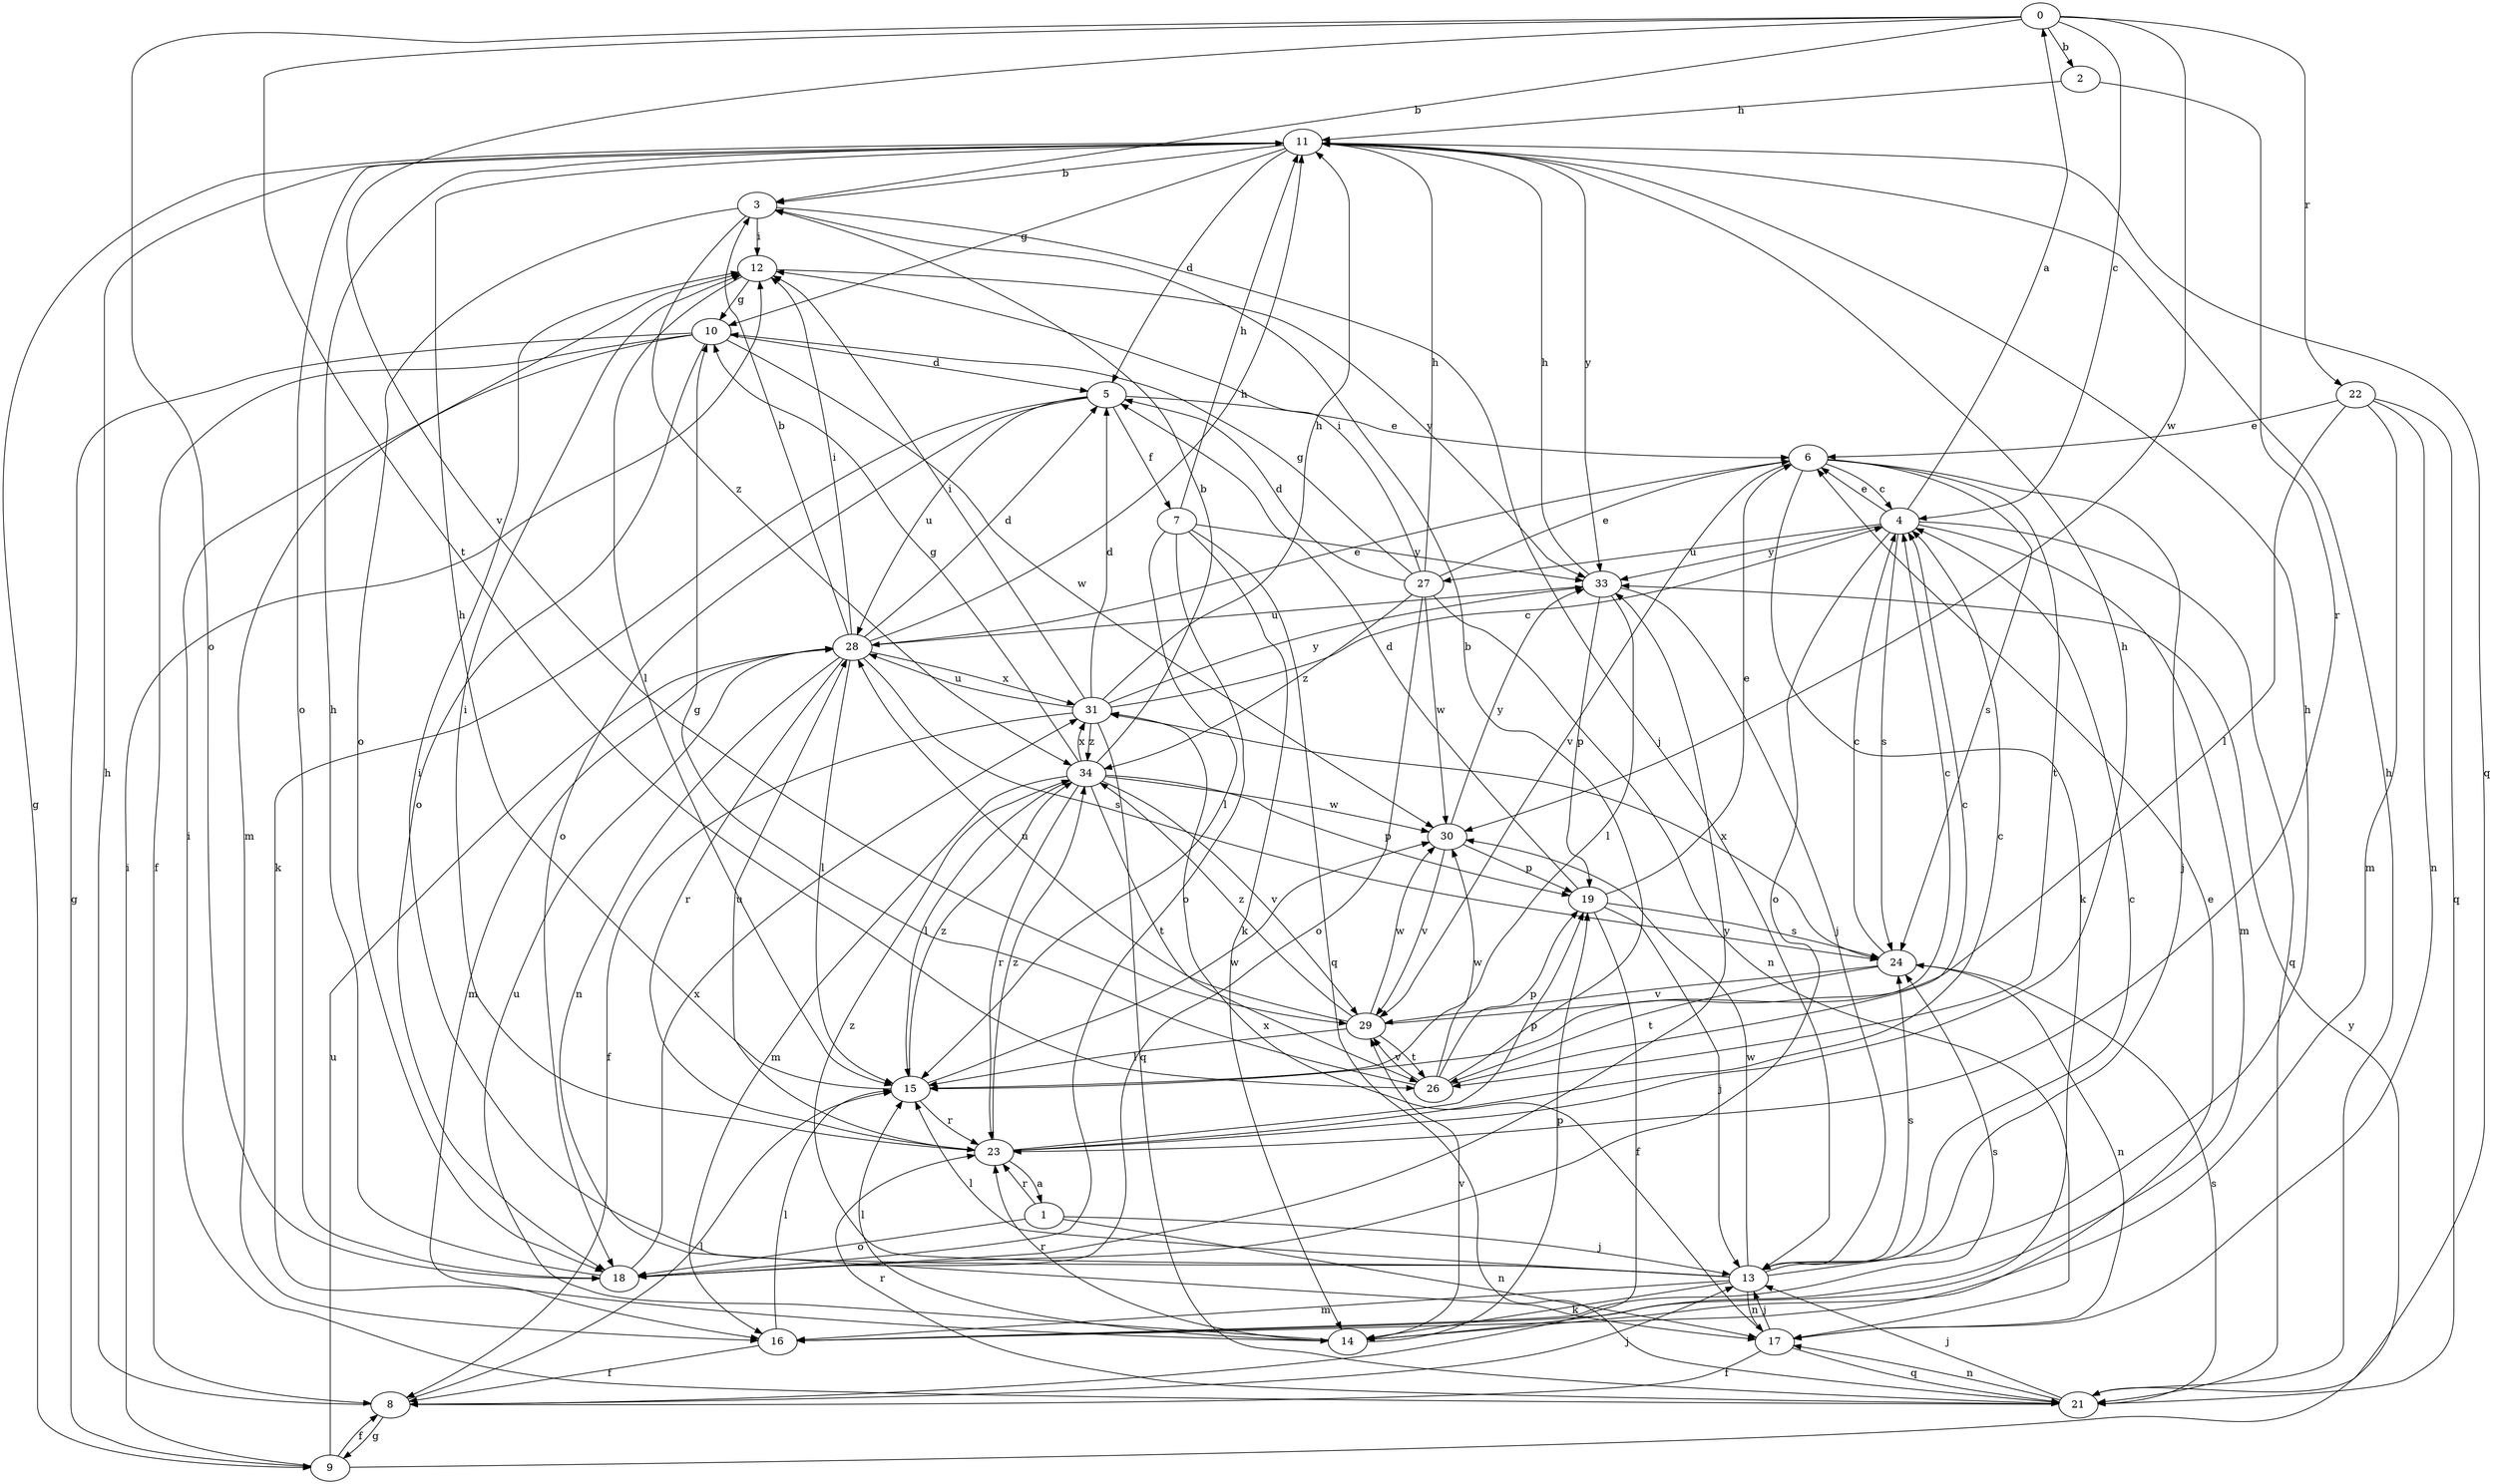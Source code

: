 strict digraph  {
0;
1;
2;
3;
4;
5;
6;
7;
8;
9;
10;
11;
12;
13;
14;
15;
16;
17;
18;
19;
21;
22;
23;
24;
26;
27;
28;
29;
30;
31;
33;
34;
0 -> 2  [label=b];
0 -> 3  [label=b];
0 -> 4  [label=c];
0 -> 18  [label=o];
0 -> 22  [label=r];
0 -> 26  [label=t];
0 -> 29  [label=v];
0 -> 30  [label=w];
1 -> 13  [label=j];
1 -> 17  [label=n];
1 -> 18  [label=o];
1 -> 23  [label=r];
2 -> 11  [label=h];
2 -> 23  [label=r];
3 -> 12  [label=i];
3 -> 13  [label=j];
3 -> 18  [label=o];
3 -> 34  [label=z];
4 -> 0  [label=a];
4 -> 6  [label=e];
4 -> 16  [label=m];
4 -> 18  [label=o];
4 -> 21  [label=q];
4 -> 24  [label=s];
4 -> 27  [label=u];
4 -> 33  [label=y];
5 -> 6  [label=e];
5 -> 7  [label=f];
5 -> 14  [label=k];
5 -> 18  [label=o];
5 -> 28  [label=u];
6 -> 4  [label=c];
6 -> 13  [label=j];
6 -> 14  [label=k];
6 -> 24  [label=s];
6 -> 26  [label=t];
6 -> 29  [label=v];
7 -> 11  [label=h];
7 -> 14  [label=k];
7 -> 15  [label=l];
7 -> 18  [label=o];
7 -> 21  [label=q];
7 -> 33  [label=y];
8 -> 9  [label=g];
8 -> 11  [label=h];
8 -> 13  [label=j];
8 -> 15  [label=l];
9 -> 8  [label=f];
9 -> 12  [label=i];
9 -> 28  [label=u];
9 -> 33  [label=y];
10 -> 5  [label=d];
10 -> 8  [label=f];
10 -> 9  [label=g];
10 -> 16  [label=m];
10 -> 18  [label=o];
10 -> 30  [label=w];
11 -> 3  [label=b];
11 -> 5  [label=d];
11 -> 9  [label=g];
11 -> 10  [label=g];
11 -> 18  [label=o];
11 -> 21  [label=q];
11 -> 33  [label=y];
12 -> 10  [label=g];
12 -> 15  [label=l];
12 -> 33  [label=y];
13 -> 4  [label=c];
13 -> 11  [label=h];
13 -> 12  [label=i];
13 -> 14  [label=k];
13 -> 15  [label=l];
13 -> 16  [label=m];
13 -> 17  [label=n];
13 -> 24  [label=s];
13 -> 30  [label=w];
13 -> 34  [label=z];
14 -> 6  [label=e];
14 -> 15  [label=l];
14 -> 19  [label=p];
14 -> 23  [label=r];
14 -> 28  [label=u];
14 -> 29  [label=v];
15 -> 11  [label=h];
15 -> 23  [label=r];
15 -> 30  [label=w];
15 -> 34  [label=z];
16 -> 8  [label=f];
16 -> 15  [label=l];
16 -> 24  [label=s];
17 -> 8  [label=f];
17 -> 13  [label=j];
17 -> 21  [label=q];
17 -> 31  [label=x];
18 -> 11  [label=h];
18 -> 31  [label=x];
18 -> 33  [label=y];
19 -> 5  [label=d];
19 -> 6  [label=e];
19 -> 8  [label=f];
19 -> 13  [label=j];
19 -> 24  [label=s];
21 -> 11  [label=h];
21 -> 12  [label=i];
21 -> 13  [label=j];
21 -> 17  [label=n];
21 -> 23  [label=r];
21 -> 24  [label=s];
22 -> 6  [label=e];
22 -> 15  [label=l];
22 -> 16  [label=m];
22 -> 17  [label=n];
22 -> 21  [label=q];
23 -> 1  [label=a];
23 -> 4  [label=c];
23 -> 11  [label=h];
23 -> 12  [label=i];
23 -> 19  [label=p];
23 -> 28  [label=u];
23 -> 34  [label=z];
24 -> 4  [label=c];
24 -> 17  [label=n];
24 -> 26  [label=t];
24 -> 29  [label=v];
24 -> 31  [label=x];
26 -> 3  [label=b];
26 -> 4  [label=c];
26 -> 10  [label=g];
26 -> 19  [label=p];
26 -> 29  [label=v];
26 -> 30  [label=w];
27 -> 5  [label=d];
27 -> 6  [label=e];
27 -> 10  [label=g];
27 -> 11  [label=h];
27 -> 12  [label=i];
27 -> 17  [label=n];
27 -> 18  [label=o];
27 -> 30  [label=w];
27 -> 34  [label=z];
28 -> 3  [label=b];
28 -> 5  [label=d];
28 -> 6  [label=e];
28 -> 11  [label=h];
28 -> 12  [label=i];
28 -> 15  [label=l];
28 -> 16  [label=m];
28 -> 17  [label=n];
28 -> 23  [label=r];
28 -> 24  [label=s];
28 -> 31  [label=x];
29 -> 4  [label=c];
29 -> 15  [label=l];
29 -> 26  [label=t];
29 -> 28  [label=u];
29 -> 30  [label=w];
29 -> 34  [label=z];
30 -> 19  [label=p];
30 -> 29  [label=v];
30 -> 33  [label=y];
31 -> 4  [label=c];
31 -> 5  [label=d];
31 -> 8  [label=f];
31 -> 11  [label=h];
31 -> 12  [label=i];
31 -> 21  [label=q];
31 -> 28  [label=u];
31 -> 33  [label=y];
31 -> 34  [label=z];
33 -> 11  [label=h];
33 -> 13  [label=j];
33 -> 15  [label=l];
33 -> 19  [label=p];
33 -> 28  [label=u];
34 -> 3  [label=b];
34 -> 10  [label=g];
34 -> 15  [label=l];
34 -> 16  [label=m];
34 -> 19  [label=p];
34 -> 23  [label=r];
34 -> 26  [label=t];
34 -> 29  [label=v];
34 -> 30  [label=w];
34 -> 31  [label=x];
}
